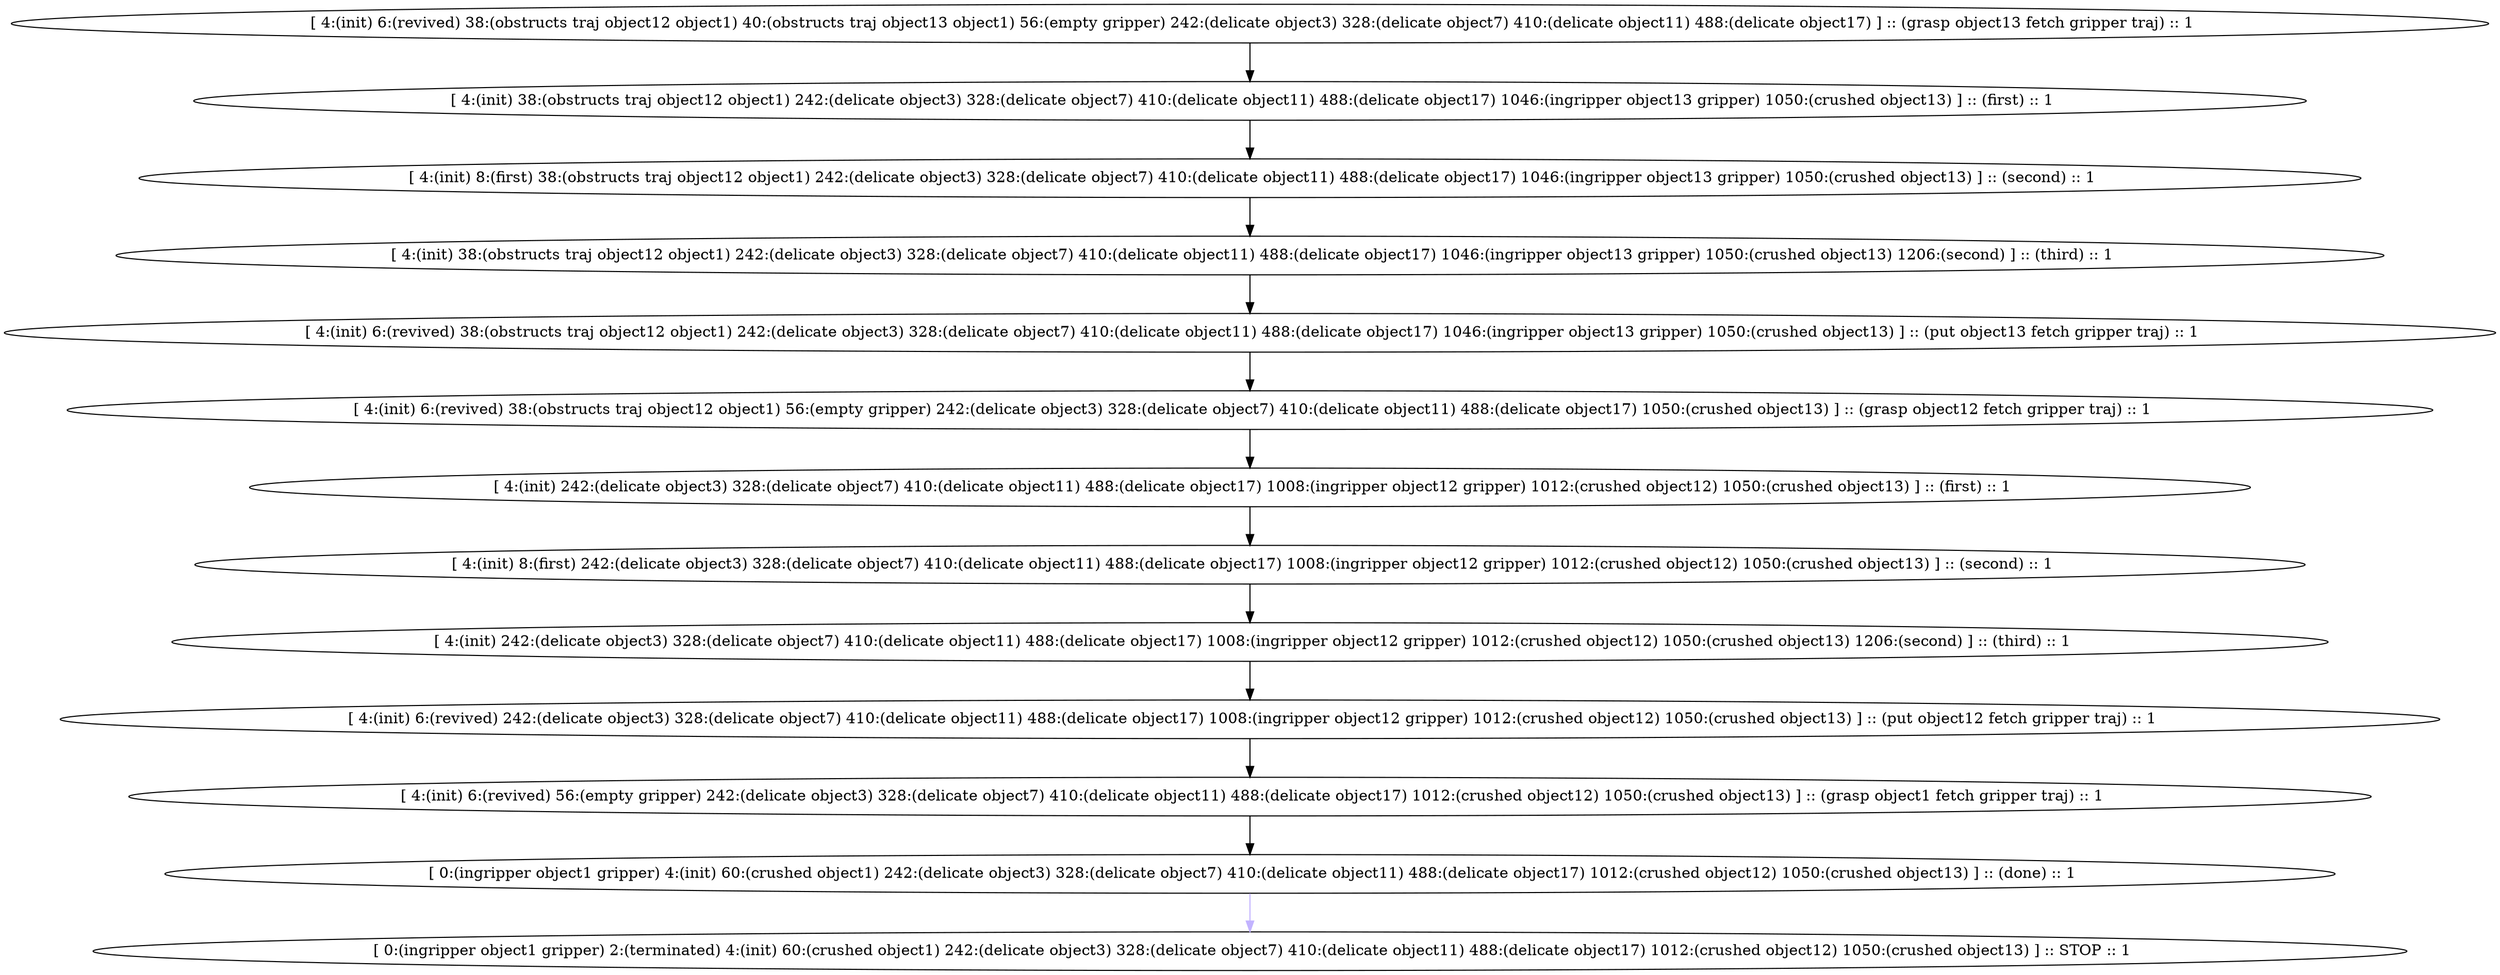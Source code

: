 Digraph G {
size = "500,500";
0 [ label = " [ 4:(init) 6:(revived) 38:(obstructs traj object12 object1) 40:(obstructs traj object13 object1) 56:(empty gripper) 242:(delicate object3) 328:(delicate object7) 410:(delicate object11) 488:(delicate object17) ] :: (grasp object13 fetch gripper traj) :: 1" ]; 
1 [ label = " [ 4:(init) 38:(obstructs traj object12 object1) 242:(delicate object3) 328:(delicate object7) 410:(delicate object11) 488:(delicate object17) 1046:(ingripper object13 gripper) 1050:(crushed object13) ] :: (first) :: 1" ]; 
0->1 ;
2 [ label = " [ 4:(init) 8:(first) 38:(obstructs traj object12 object1) 242:(delicate object3) 328:(delicate object7) 410:(delicate object11) 488:(delicate object17) 1046:(ingripper object13 gripper) 1050:(crushed object13) ] :: (second) :: 1" ]; 
1->2 ;
3 [ label = " [ 4:(init) 38:(obstructs traj object12 object1) 242:(delicate object3) 328:(delicate object7) 410:(delicate object11) 488:(delicate object17) 1046:(ingripper object13 gripper) 1050:(crushed object13) 1206:(second) ] :: (third) :: 1" ]; 
2->3 ;
4 [ label = " [ 4:(init) 6:(revived) 38:(obstructs traj object12 object1) 242:(delicate object3) 328:(delicate object7) 410:(delicate object11) 488:(delicate object17) 1046:(ingripper object13 gripper) 1050:(crushed object13) ] :: (put object13 fetch gripper traj) :: 1" ]; 
3->4 ;
5 [ label = " [ 4:(init) 6:(revived) 38:(obstructs traj object12 object1) 56:(empty gripper) 242:(delicate object3) 328:(delicate object7) 410:(delicate object11) 488:(delicate object17) 1050:(crushed object13) ] :: (grasp object12 fetch gripper traj) :: 1" ]; 
4->5 ;
6 [ label = " [ 4:(init) 242:(delicate object3) 328:(delicate object7) 410:(delicate object11) 488:(delicate object17) 1008:(ingripper object12 gripper) 1012:(crushed object12) 1050:(crushed object13) ] :: (first) :: 1" ]; 
5->6 ;
7 [ label = " [ 4:(init) 8:(first) 242:(delicate object3) 328:(delicate object7) 410:(delicate object11) 488:(delicate object17) 1008:(ingripper object12 gripper) 1012:(crushed object12) 1050:(crushed object13) ] :: (second) :: 1" ]; 
6->7 ;
8 [ label = " [ 4:(init) 242:(delicate object3) 328:(delicate object7) 410:(delicate object11) 488:(delicate object17) 1008:(ingripper object12 gripper) 1012:(crushed object12) 1050:(crushed object13) 1206:(second) ] :: (third) :: 1" ]; 
7->8 ;
9 [ label = " [ 4:(init) 6:(revived) 242:(delicate object3) 328:(delicate object7) 410:(delicate object11) 488:(delicate object17) 1008:(ingripper object12 gripper) 1012:(crushed object12) 1050:(crushed object13) ] :: (put object12 fetch gripper traj) :: 1" ]; 
8->9 ;
10 [ label = " [ 4:(init) 6:(revived) 56:(empty gripper) 242:(delicate object3) 328:(delicate object7) 410:(delicate object11) 488:(delicate object17) 1012:(crushed object12) 1050:(crushed object13) ] :: (grasp object1 fetch gripper traj) :: 1" ]; 
9->10 ;
11 [ label = " [ 0:(ingripper object1 gripper) 4:(init) 60:(crushed object1) 242:(delicate object3) 328:(delicate object7) 410:(delicate object11) 488:(delicate object17) 1012:(crushed object12) 1050:(crushed object13) ] :: (done) :: 1" ]; 
10->11 ;
12 [ label = " [ 0:(ingripper object1 gripper) 2:(terminated) 4:(init) 60:(crushed object1) 242:(delicate object3) 328:(delicate object7) 410:(delicate object11) 488:(delicate object17) 1012:(crushed object12) 1050:(crushed object13) ] :: STOP :: 1"  ];
11->12 [shape=box,style=filled,color=".7 .3 1.0"];
}
# Cost: 11
